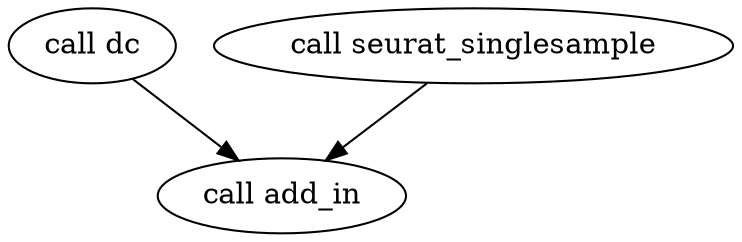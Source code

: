 digraph filter_n_doublets {
  #rankdir=LR;
  compound=true;

  # Links
  CALL_dc -> CALL_add_in
  CALL_seurat_singlesample -> CALL_add_in

  # Nodes
  CALL_dc [label="call dc"]
  CALL_add_in [label="call add_in"]
  CALL_seurat_singlesample [label="call seurat_singlesample"]
}
